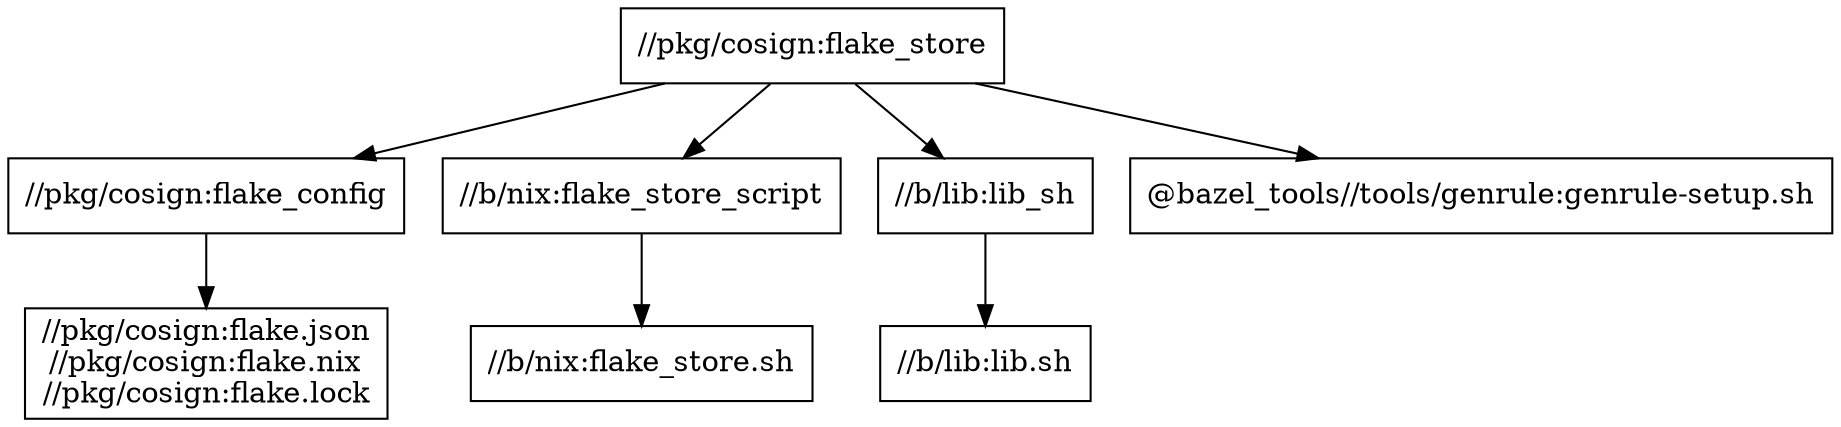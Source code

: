 digraph mygraph {
  node [shape=box];
  "//pkg/cosign:flake_store"
  "//pkg/cosign:flake_store" -> "//pkg/cosign:flake_config"
  "//pkg/cosign:flake_store" -> "//b/nix:flake_store_script"
  "//pkg/cosign:flake_store" -> "//b/lib:lib_sh"
  "//pkg/cosign:flake_store" -> "@bazel_tools//tools/genrule:genrule-setup.sh"
  "@bazel_tools//tools/genrule:genrule-setup.sh"
  "//b/lib:lib_sh"
  "//b/lib:lib_sh" -> "//b/lib:lib.sh"
  "//b/lib:lib.sh"
  "//b/nix:flake_store_script"
  "//b/nix:flake_store_script" -> "//b/nix:flake_store.sh"
  "//pkg/cosign:flake_config"
  "//pkg/cosign:flake_config" -> "//pkg/cosign:flake.json\n//pkg/cosign:flake.nix\n//pkg/cosign:flake.lock"
  "//pkg/cosign:flake.json\n//pkg/cosign:flake.nix\n//pkg/cosign:flake.lock"
  "//b/nix:flake_store.sh"
}
